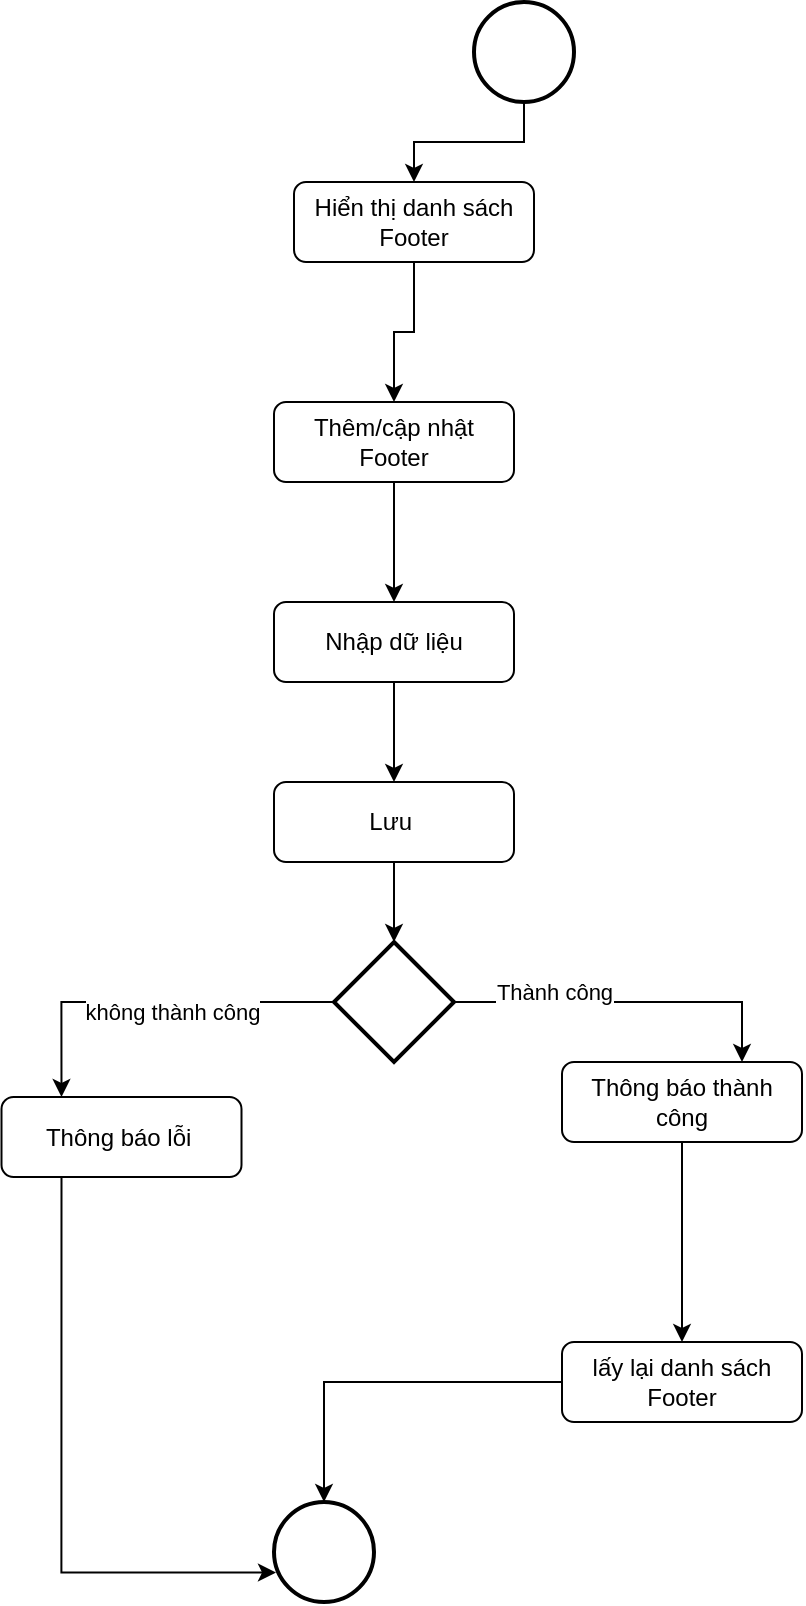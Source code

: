 <mxfile version="22.1.21" type="device">
  <diagram id="C5RBs43oDa-KdzZeNtuy" name="Page-1">
    <mxGraphModel dx="683" dy="1927" grid="1" gridSize="10" guides="1" tooltips="1" connect="1" arrows="1" fold="1" page="1" pageScale="1" pageWidth="827" pageHeight="1169" math="0" shadow="0">
      <root>
        <mxCell id="WIyWlLk6GJQsqaUBKTNV-0" />
        <mxCell id="WIyWlLk6GJQsqaUBKTNV-1" parent="WIyWlLk6GJQsqaUBKTNV-0" />
        <mxCell id="R4jumqrzH_voTdds1RlK-4" value="" style="edgeStyle=orthogonalEdgeStyle;rounded=0;orthogonalLoop=1;jettySize=auto;html=1;" edge="1" parent="WIyWlLk6GJQsqaUBKTNV-1" source="WIyWlLk6GJQsqaUBKTNV-3" target="R4jumqrzH_voTdds1RlK-3">
          <mxGeometry relative="1" as="geometry" />
        </mxCell>
        <mxCell id="WIyWlLk6GJQsqaUBKTNV-3" value="Hiển thị danh sách Footer" style="rounded=1;whiteSpace=wrap;html=1;fontSize=12;glass=0;strokeWidth=1;shadow=0;" parent="WIyWlLk6GJQsqaUBKTNV-1" vertex="1">
          <mxGeometry x="160" y="80" width="120" height="40" as="geometry" />
        </mxCell>
        <mxCell id="R4jumqrzH_voTdds1RlK-2" value="" style="edgeStyle=orthogonalEdgeStyle;rounded=0;orthogonalLoop=1;jettySize=auto;html=1;" edge="1" parent="WIyWlLk6GJQsqaUBKTNV-1" source="R4jumqrzH_voTdds1RlK-0" target="WIyWlLk6GJQsqaUBKTNV-3">
          <mxGeometry relative="1" as="geometry" />
        </mxCell>
        <mxCell id="R4jumqrzH_voTdds1RlK-0" value="" style="strokeWidth=2;html=1;shape=mxgraph.flowchart.start_2;whiteSpace=wrap;" vertex="1" parent="WIyWlLk6GJQsqaUBKTNV-1">
          <mxGeometry x="250" y="-10" width="50" height="50" as="geometry" />
        </mxCell>
        <mxCell id="R4jumqrzH_voTdds1RlK-1" value="" style="strokeWidth=2;html=1;shape=mxgraph.flowchart.start_2;whiteSpace=wrap;" vertex="1" parent="WIyWlLk6GJQsqaUBKTNV-1">
          <mxGeometry x="150" y="740" width="50" height="50" as="geometry" />
        </mxCell>
        <mxCell id="R4jumqrzH_voTdds1RlK-6" value="" style="edgeStyle=orthogonalEdgeStyle;rounded=0;orthogonalLoop=1;jettySize=auto;html=1;" edge="1" parent="WIyWlLk6GJQsqaUBKTNV-1" source="R4jumqrzH_voTdds1RlK-3" target="R4jumqrzH_voTdds1RlK-5">
          <mxGeometry relative="1" as="geometry" />
        </mxCell>
        <mxCell id="R4jumqrzH_voTdds1RlK-3" value="Thêm/cập nhật Footer" style="rounded=1;whiteSpace=wrap;html=1;fontSize=12;glass=0;strokeWidth=1;shadow=0;" vertex="1" parent="WIyWlLk6GJQsqaUBKTNV-1">
          <mxGeometry x="150" y="190" width="120" height="40" as="geometry" />
        </mxCell>
        <mxCell id="R4jumqrzH_voTdds1RlK-8" value="" style="edgeStyle=orthogonalEdgeStyle;rounded=0;orthogonalLoop=1;jettySize=auto;html=1;" edge="1" parent="WIyWlLk6GJQsqaUBKTNV-1" source="R4jumqrzH_voTdds1RlK-5" target="R4jumqrzH_voTdds1RlK-7">
          <mxGeometry relative="1" as="geometry" />
        </mxCell>
        <mxCell id="R4jumqrzH_voTdds1RlK-5" value="Nhập dữ liệu" style="rounded=1;whiteSpace=wrap;html=1;fontSize=12;glass=0;strokeWidth=1;shadow=0;" vertex="1" parent="WIyWlLk6GJQsqaUBKTNV-1">
          <mxGeometry x="150" y="290" width="120" height="40" as="geometry" />
        </mxCell>
        <mxCell id="R4jumqrzH_voTdds1RlK-11" value="" style="edgeStyle=orthogonalEdgeStyle;rounded=0;orthogonalLoop=1;jettySize=auto;html=1;" edge="1" parent="WIyWlLk6GJQsqaUBKTNV-1" source="R4jumqrzH_voTdds1RlK-7" target="R4jumqrzH_voTdds1RlK-9">
          <mxGeometry relative="1" as="geometry" />
        </mxCell>
        <mxCell id="R4jumqrzH_voTdds1RlK-7" value="Lưu&amp;nbsp;" style="rounded=1;whiteSpace=wrap;html=1;fontSize=12;glass=0;strokeWidth=1;shadow=0;" vertex="1" parent="WIyWlLk6GJQsqaUBKTNV-1">
          <mxGeometry x="150" y="380" width="120" height="40" as="geometry" />
        </mxCell>
        <mxCell id="R4jumqrzH_voTdds1RlK-14" style="edgeStyle=orthogonalEdgeStyle;rounded=0;orthogonalLoop=1;jettySize=auto;html=1;entryX=0.75;entryY=0;entryDx=0;entryDy=0;" edge="1" parent="WIyWlLk6GJQsqaUBKTNV-1" source="R4jumqrzH_voTdds1RlK-9" target="R4jumqrzH_voTdds1RlK-12">
          <mxGeometry relative="1" as="geometry" />
        </mxCell>
        <mxCell id="R4jumqrzH_voTdds1RlK-15" value="Thành công" style="edgeLabel;html=1;align=center;verticalAlign=middle;resizable=0;points=[];" vertex="1" connectable="0" parent="R4jumqrzH_voTdds1RlK-14">
          <mxGeometry x="-0.411" y="5" relative="1" as="geometry">
            <mxPoint x="-1" as="offset" />
          </mxGeometry>
        </mxCell>
        <mxCell id="R4jumqrzH_voTdds1RlK-19" style="edgeStyle=orthogonalEdgeStyle;rounded=0;orthogonalLoop=1;jettySize=auto;html=1;entryX=0.25;entryY=0;entryDx=0;entryDy=0;" edge="1" parent="WIyWlLk6GJQsqaUBKTNV-1" source="R4jumqrzH_voTdds1RlK-9" target="R4jumqrzH_voTdds1RlK-18">
          <mxGeometry relative="1" as="geometry" />
        </mxCell>
        <mxCell id="R4jumqrzH_voTdds1RlK-20" value="không thành công" style="edgeLabel;html=1;align=center;verticalAlign=middle;resizable=0;points=[];" vertex="1" connectable="0" parent="R4jumqrzH_voTdds1RlK-19">
          <mxGeometry x="-0.116" y="5" relative="1" as="geometry">
            <mxPoint as="offset" />
          </mxGeometry>
        </mxCell>
        <mxCell id="R4jumqrzH_voTdds1RlK-9" value="" style="strokeWidth=2;html=1;shape=mxgraph.flowchart.decision;whiteSpace=wrap;" vertex="1" parent="WIyWlLk6GJQsqaUBKTNV-1">
          <mxGeometry x="180" y="460" width="60" height="60" as="geometry" />
        </mxCell>
        <mxCell id="R4jumqrzH_voTdds1RlK-23" value="" style="edgeStyle=orthogonalEdgeStyle;rounded=0;orthogonalLoop=1;jettySize=auto;html=1;" edge="1" parent="WIyWlLk6GJQsqaUBKTNV-1" source="R4jumqrzH_voTdds1RlK-12" target="R4jumqrzH_voTdds1RlK-22">
          <mxGeometry relative="1" as="geometry" />
        </mxCell>
        <mxCell id="R4jumqrzH_voTdds1RlK-12" value="Thông báo thành công" style="rounded=1;whiteSpace=wrap;html=1;fontSize=12;glass=0;strokeWidth=1;shadow=0;" vertex="1" parent="WIyWlLk6GJQsqaUBKTNV-1">
          <mxGeometry x="294" y="520" width="120" height="40" as="geometry" />
        </mxCell>
        <mxCell id="R4jumqrzH_voTdds1RlK-18" value="Thông báo lỗi&amp;nbsp;" style="rounded=1;whiteSpace=wrap;html=1;fontSize=12;glass=0;strokeWidth=1;shadow=0;" vertex="1" parent="WIyWlLk6GJQsqaUBKTNV-1">
          <mxGeometry x="13.75" y="537.5" width="120" height="40" as="geometry" />
        </mxCell>
        <mxCell id="R4jumqrzH_voTdds1RlK-21" style="edgeStyle=orthogonalEdgeStyle;rounded=0;orthogonalLoop=1;jettySize=auto;html=1;entryX=0.02;entryY=0.705;entryDx=0;entryDy=0;entryPerimeter=0;exitX=0.25;exitY=1;exitDx=0;exitDy=0;" edge="1" parent="WIyWlLk6GJQsqaUBKTNV-1" source="R4jumqrzH_voTdds1RlK-18" target="R4jumqrzH_voTdds1RlK-1">
          <mxGeometry relative="1" as="geometry" />
        </mxCell>
        <mxCell id="R4jumqrzH_voTdds1RlK-24" style="edgeStyle=orthogonalEdgeStyle;rounded=0;orthogonalLoop=1;jettySize=auto;html=1;" edge="1" parent="WIyWlLk6GJQsqaUBKTNV-1" source="R4jumqrzH_voTdds1RlK-22" target="R4jumqrzH_voTdds1RlK-1">
          <mxGeometry relative="1" as="geometry" />
        </mxCell>
        <mxCell id="R4jumqrzH_voTdds1RlK-22" value="lấy lại danh sách Footer" style="rounded=1;whiteSpace=wrap;html=1;fontSize=12;glass=0;strokeWidth=1;shadow=0;" vertex="1" parent="WIyWlLk6GJQsqaUBKTNV-1">
          <mxGeometry x="294" y="660" width="120" height="40" as="geometry" />
        </mxCell>
      </root>
    </mxGraphModel>
  </diagram>
</mxfile>
